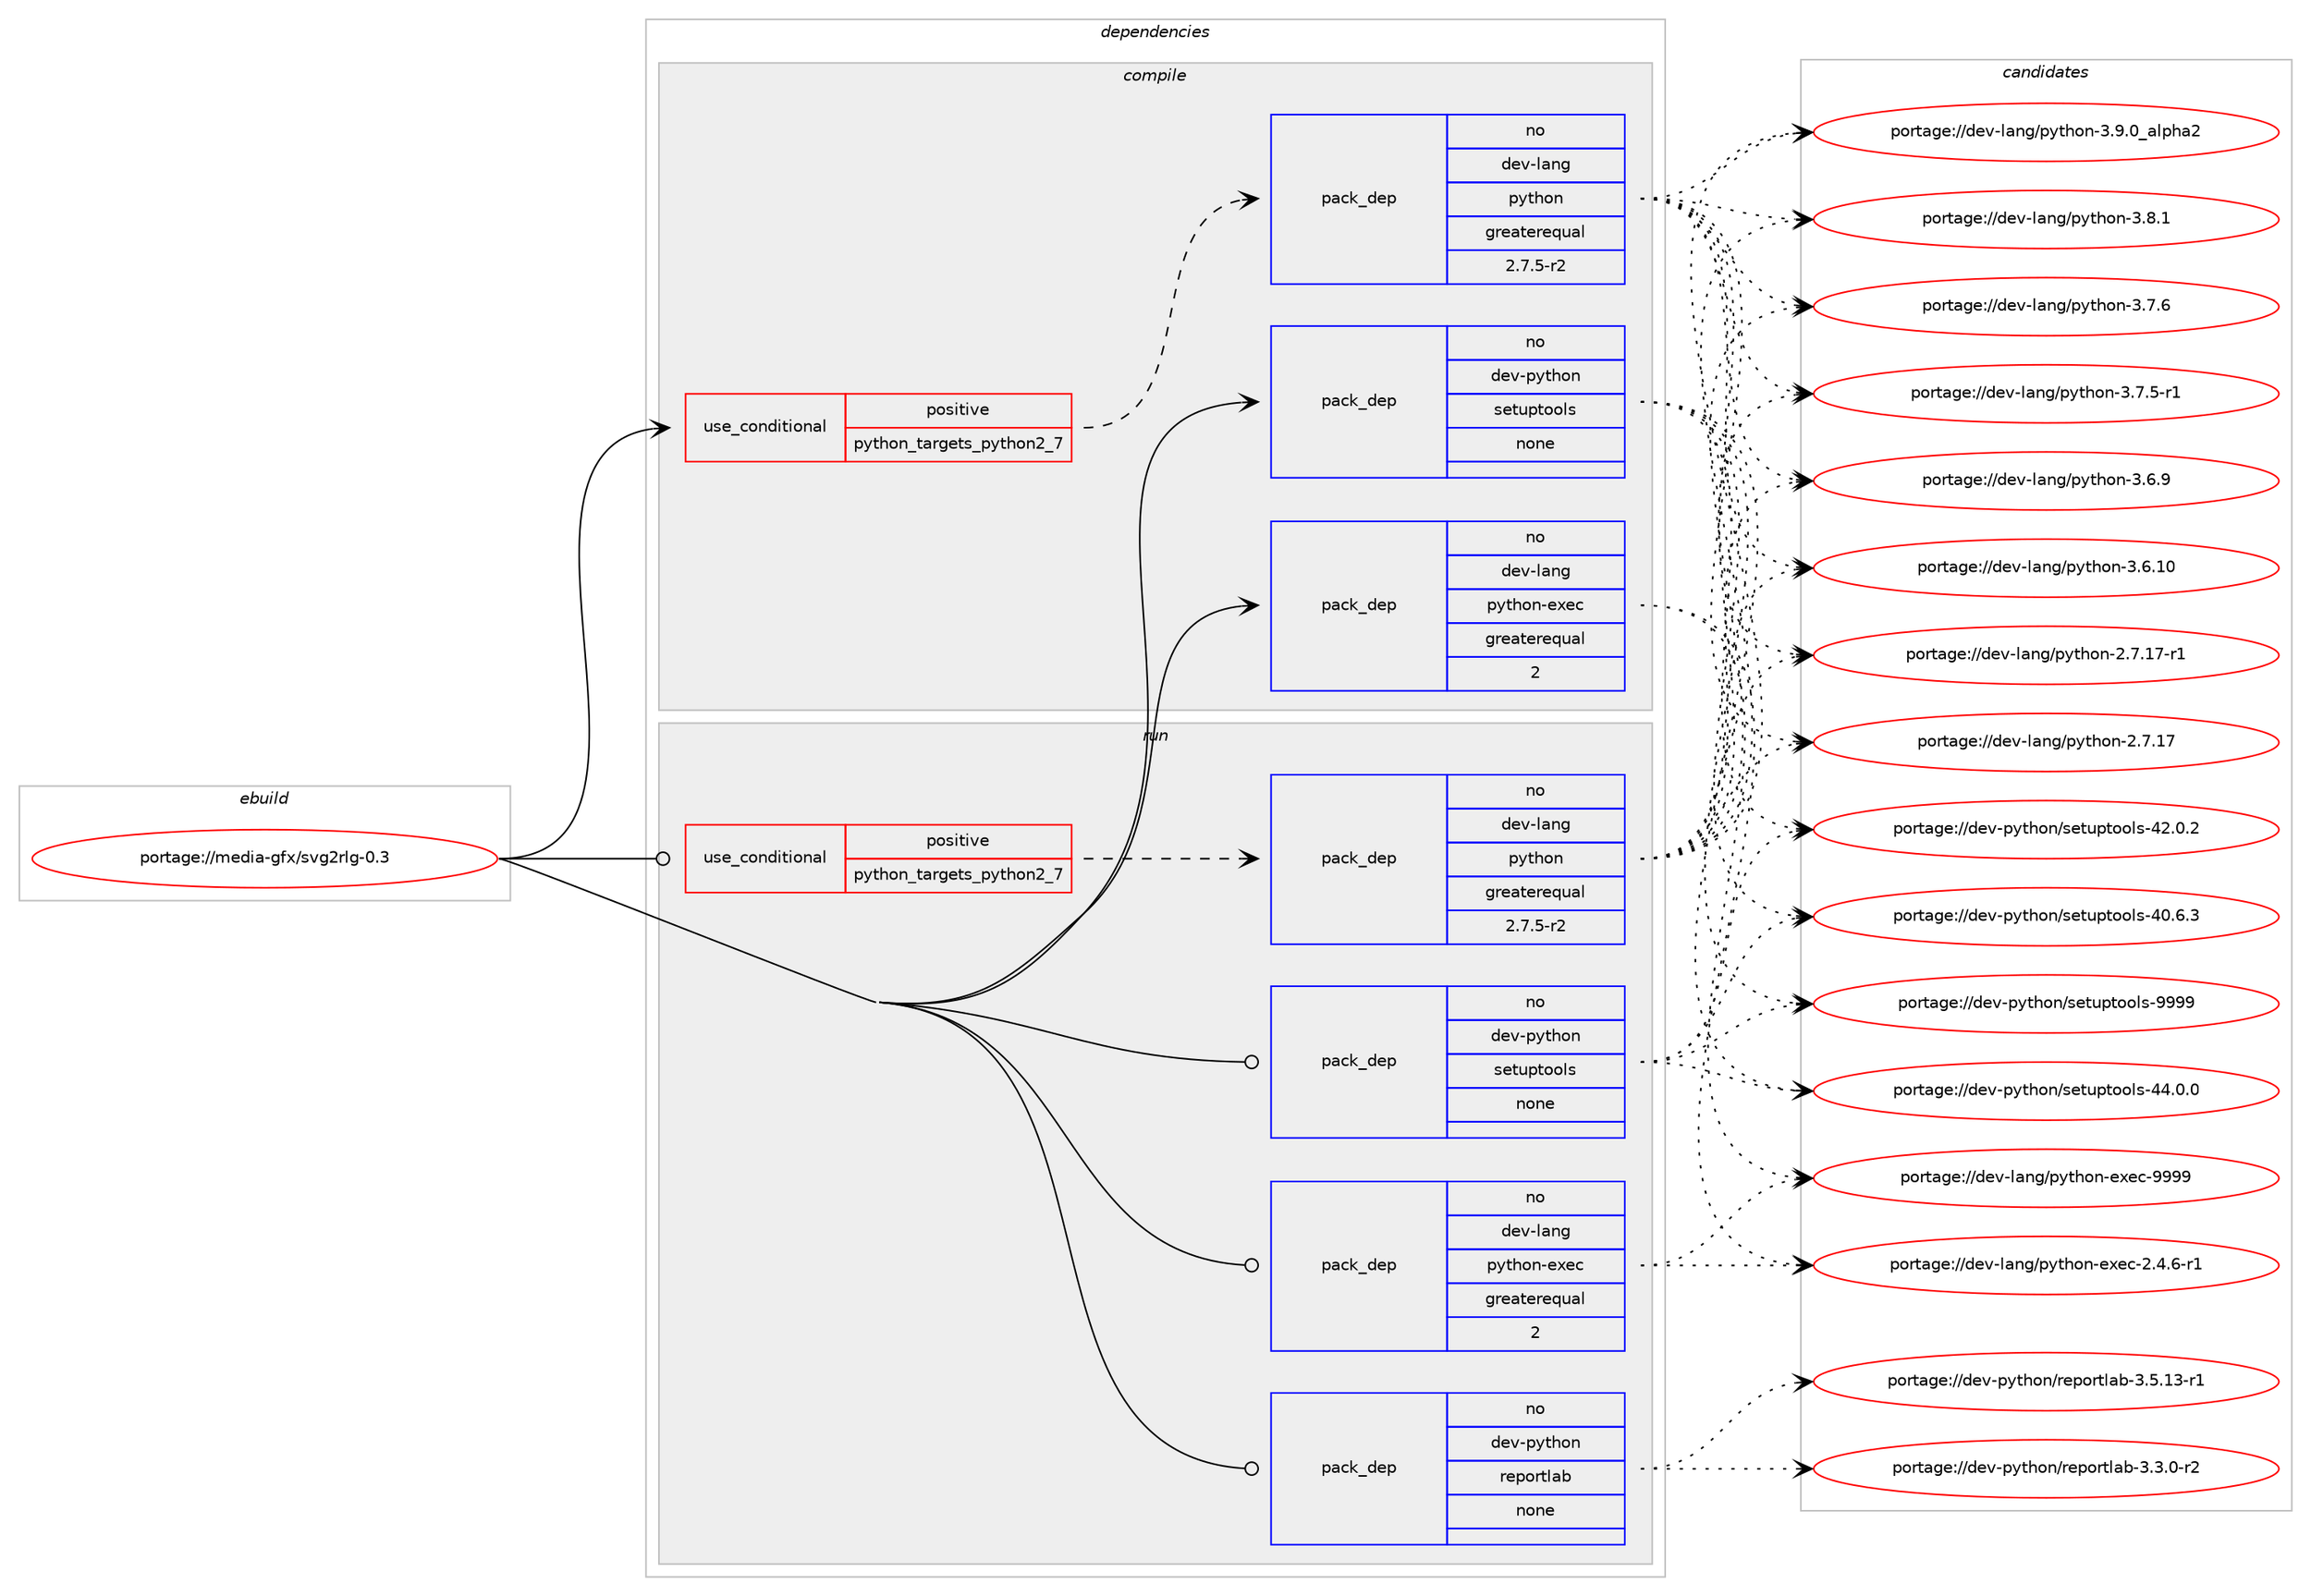 digraph prolog {

# *************
# Graph options
# *************

newrank=true;
concentrate=true;
compound=true;
graph [rankdir=LR,fontname=Helvetica,fontsize=10,ranksep=1.5];#, ranksep=2.5, nodesep=0.2];
edge  [arrowhead=vee];
node  [fontname=Helvetica,fontsize=10];

# **********
# The ebuild
# **********

subgraph cluster_leftcol {
color=gray;
rank=same;
label=<<i>ebuild</i>>;
id [label="portage://media-gfx/svg2rlg-0.3", color=red, width=4, href="../media-gfx/svg2rlg-0.3.svg"];
}

# ****************
# The dependencies
# ****************

subgraph cluster_midcol {
color=gray;
label=<<i>dependencies</i>>;
subgraph cluster_compile {
fillcolor="#eeeeee";
style=filled;
label=<<i>compile</i>>;
subgraph cond49980 {
dependency217487 [label=<<TABLE BORDER="0" CELLBORDER="1" CELLSPACING="0" CELLPADDING="4"><TR><TD ROWSPAN="3" CELLPADDING="10">use_conditional</TD></TR><TR><TD>positive</TD></TR><TR><TD>python_targets_python2_7</TD></TR></TABLE>>, shape=none, color=red];
subgraph pack164133 {
dependency217488 [label=<<TABLE BORDER="0" CELLBORDER="1" CELLSPACING="0" CELLPADDING="4" WIDTH="220"><TR><TD ROWSPAN="6" CELLPADDING="30">pack_dep</TD></TR><TR><TD WIDTH="110">no</TD></TR><TR><TD>dev-lang</TD></TR><TR><TD>python</TD></TR><TR><TD>greaterequal</TD></TR><TR><TD>2.7.5-r2</TD></TR></TABLE>>, shape=none, color=blue];
}
dependency217487:e -> dependency217488:w [weight=20,style="dashed",arrowhead="vee"];
}
id:e -> dependency217487:w [weight=20,style="solid",arrowhead="vee"];
subgraph pack164134 {
dependency217489 [label=<<TABLE BORDER="0" CELLBORDER="1" CELLSPACING="0" CELLPADDING="4" WIDTH="220"><TR><TD ROWSPAN="6" CELLPADDING="30">pack_dep</TD></TR><TR><TD WIDTH="110">no</TD></TR><TR><TD>dev-lang</TD></TR><TR><TD>python-exec</TD></TR><TR><TD>greaterequal</TD></TR><TR><TD>2</TD></TR></TABLE>>, shape=none, color=blue];
}
id:e -> dependency217489:w [weight=20,style="solid",arrowhead="vee"];
subgraph pack164135 {
dependency217490 [label=<<TABLE BORDER="0" CELLBORDER="1" CELLSPACING="0" CELLPADDING="4" WIDTH="220"><TR><TD ROWSPAN="6" CELLPADDING="30">pack_dep</TD></TR><TR><TD WIDTH="110">no</TD></TR><TR><TD>dev-python</TD></TR><TR><TD>setuptools</TD></TR><TR><TD>none</TD></TR><TR><TD></TD></TR></TABLE>>, shape=none, color=blue];
}
id:e -> dependency217490:w [weight=20,style="solid",arrowhead="vee"];
}
subgraph cluster_compileandrun {
fillcolor="#eeeeee";
style=filled;
label=<<i>compile and run</i>>;
}
subgraph cluster_run {
fillcolor="#eeeeee";
style=filled;
label=<<i>run</i>>;
subgraph cond49981 {
dependency217491 [label=<<TABLE BORDER="0" CELLBORDER="1" CELLSPACING="0" CELLPADDING="4"><TR><TD ROWSPAN="3" CELLPADDING="10">use_conditional</TD></TR><TR><TD>positive</TD></TR><TR><TD>python_targets_python2_7</TD></TR></TABLE>>, shape=none, color=red];
subgraph pack164136 {
dependency217492 [label=<<TABLE BORDER="0" CELLBORDER="1" CELLSPACING="0" CELLPADDING="4" WIDTH="220"><TR><TD ROWSPAN="6" CELLPADDING="30">pack_dep</TD></TR><TR><TD WIDTH="110">no</TD></TR><TR><TD>dev-lang</TD></TR><TR><TD>python</TD></TR><TR><TD>greaterequal</TD></TR><TR><TD>2.7.5-r2</TD></TR></TABLE>>, shape=none, color=blue];
}
dependency217491:e -> dependency217492:w [weight=20,style="dashed",arrowhead="vee"];
}
id:e -> dependency217491:w [weight=20,style="solid",arrowhead="odot"];
subgraph pack164137 {
dependency217493 [label=<<TABLE BORDER="0" CELLBORDER="1" CELLSPACING="0" CELLPADDING="4" WIDTH="220"><TR><TD ROWSPAN="6" CELLPADDING="30">pack_dep</TD></TR><TR><TD WIDTH="110">no</TD></TR><TR><TD>dev-lang</TD></TR><TR><TD>python-exec</TD></TR><TR><TD>greaterequal</TD></TR><TR><TD>2</TD></TR></TABLE>>, shape=none, color=blue];
}
id:e -> dependency217493:w [weight=20,style="solid",arrowhead="odot"];
subgraph pack164138 {
dependency217494 [label=<<TABLE BORDER="0" CELLBORDER="1" CELLSPACING="0" CELLPADDING="4" WIDTH="220"><TR><TD ROWSPAN="6" CELLPADDING="30">pack_dep</TD></TR><TR><TD WIDTH="110">no</TD></TR><TR><TD>dev-python</TD></TR><TR><TD>reportlab</TD></TR><TR><TD>none</TD></TR><TR><TD></TD></TR></TABLE>>, shape=none, color=blue];
}
id:e -> dependency217494:w [weight=20,style="solid",arrowhead="odot"];
subgraph pack164139 {
dependency217495 [label=<<TABLE BORDER="0" CELLBORDER="1" CELLSPACING="0" CELLPADDING="4" WIDTH="220"><TR><TD ROWSPAN="6" CELLPADDING="30">pack_dep</TD></TR><TR><TD WIDTH="110">no</TD></TR><TR><TD>dev-python</TD></TR><TR><TD>setuptools</TD></TR><TR><TD>none</TD></TR><TR><TD></TD></TR></TABLE>>, shape=none, color=blue];
}
id:e -> dependency217495:w [weight=20,style="solid",arrowhead="odot"];
}
}

# **************
# The candidates
# **************

subgraph cluster_choices {
rank=same;
color=gray;
label=<<i>candidates</i>>;

subgraph choice164133 {
color=black;
nodesep=1;
choice10010111845108971101034711212111610411111045514657464895971081121049750 [label="portage://dev-lang/python-3.9.0_alpha2", color=red, width=4,href="../dev-lang/python-3.9.0_alpha2.svg"];
choice100101118451089711010347112121116104111110455146564649 [label="portage://dev-lang/python-3.8.1", color=red, width=4,href="../dev-lang/python-3.8.1.svg"];
choice100101118451089711010347112121116104111110455146554654 [label="portage://dev-lang/python-3.7.6", color=red, width=4,href="../dev-lang/python-3.7.6.svg"];
choice1001011184510897110103471121211161041111104551465546534511449 [label="portage://dev-lang/python-3.7.5-r1", color=red, width=4,href="../dev-lang/python-3.7.5-r1.svg"];
choice100101118451089711010347112121116104111110455146544657 [label="portage://dev-lang/python-3.6.9", color=red, width=4,href="../dev-lang/python-3.6.9.svg"];
choice10010111845108971101034711212111610411111045514654464948 [label="portage://dev-lang/python-3.6.10", color=red, width=4,href="../dev-lang/python-3.6.10.svg"];
choice100101118451089711010347112121116104111110455046554649554511449 [label="portage://dev-lang/python-2.7.17-r1", color=red, width=4,href="../dev-lang/python-2.7.17-r1.svg"];
choice10010111845108971101034711212111610411111045504655464955 [label="portage://dev-lang/python-2.7.17", color=red, width=4,href="../dev-lang/python-2.7.17.svg"];
dependency217488:e -> choice10010111845108971101034711212111610411111045514657464895971081121049750:w [style=dotted,weight="100"];
dependency217488:e -> choice100101118451089711010347112121116104111110455146564649:w [style=dotted,weight="100"];
dependency217488:e -> choice100101118451089711010347112121116104111110455146554654:w [style=dotted,weight="100"];
dependency217488:e -> choice1001011184510897110103471121211161041111104551465546534511449:w [style=dotted,weight="100"];
dependency217488:e -> choice100101118451089711010347112121116104111110455146544657:w [style=dotted,weight="100"];
dependency217488:e -> choice10010111845108971101034711212111610411111045514654464948:w [style=dotted,weight="100"];
dependency217488:e -> choice100101118451089711010347112121116104111110455046554649554511449:w [style=dotted,weight="100"];
dependency217488:e -> choice10010111845108971101034711212111610411111045504655464955:w [style=dotted,weight="100"];
}
subgraph choice164134 {
color=black;
nodesep=1;
choice10010111845108971101034711212111610411111045101120101994557575757 [label="portage://dev-lang/python-exec-9999", color=red, width=4,href="../dev-lang/python-exec-9999.svg"];
choice10010111845108971101034711212111610411111045101120101994550465246544511449 [label="portage://dev-lang/python-exec-2.4.6-r1", color=red, width=4,href="../dev-lang/python-exec-2.4.6-r1.svg"];
dependency217489:e -> choice10010111845108971101034711212111610411111045101120101994557575757:w [style=dotted,weight="100"];
dependency217489:e -> choice10010111845108971101034711212111610411111045101120101994550465246544511449:w [style=dotted,weight="100"];
}
subgraph choice164135 {
color=black;
nodesep=1;
choice10010111845112121116104111110471151011161171121161111111081154557575757 [label="portage://dev-python/setuptools-9999", color=red, width=4,href="../dev-python/setuptools-9999.svg"];
choice100101118451121211161041111104711510111611711211611111110811545525246484648 [label="portage://dev-python/setuptools-44.0.0", color=red, width=4,href="../dev-python/setuptools-44.0.0.svg"];
choice100101118451121211161041111104711510111611711211611111110811545525046484650 [label="portage://dev-python/setuptools-42.0.2", color=red, width=4,href="../dev-python/setuptools-42.0.2.svg"];
choice100101118451121211161041111104711510111611711211611111110811545524846544651 [label="portage://dev-python/setuptools-40.6.3", color=red, width=4,href="../dev-python/setuptools-40.6.3.svg"];
dependency217490:e -> choice10010111845112121116104111110471151011161171121161111111081154557575757:w [style=dotted,weight="100"];
dependency217490:e -> choice100101118451121211161041111104711510111611711211611111110811545525246484648:w [style=dotted,weight="100"];
dependency217490:e -> choice100101118451121211161041111104711510111611711211611111110811545525046484650:w [style=dotted,weight="100"];
dependency217490:e -> choice100101118451121211161041111104711510111611711211611111110811545524846544651:w [style=dotted,weight="100"];
}
subgraph choice164136 {
color=black;
nodesep=1;
choice10010111845108971101034711212111610411111045514657464895971081121049750 [label="portage://dev-lang/python-3.9.0_alpha2", color=red, width=4,href="../dev-lang/python-3.9.0_alpha2.svg"];
choice100101118451089711010347112121116104111110455146564649 [label="portage://dev-lang/python-3.8.1", color=red, width=4,href="../dev-lang/python-3.8.1.svg"];
choice100101118451089711010347112121116104111110455146554654 [label="portage://dev-lang/python-3.7.6", color=red, width=4,href="../dev-lang/python-3.7.6.svg"];
choice1001011184510897110103471121211161041111104551465546534511449 [label="portage://dev-lang/python-3.7.5-r1", color=red, width=4,href="../dev-lang/python-3.7.5-r1.svg"];
choice100101118451089711010347112121116104111110455146544657 [label="portage://dev-lang/python-3.6.9", color=red, width=4,href="../dev-lang/python-3.6.9.svg"];
choice10010111845108971101034711212111610411111045514654464948 [label="portage://dev-lang/python-3.6.10", color=red, width=4,href="../dev-lang/python-3.6.10.svg"];
choice100101118451089711010347112121116104111110455046554649554511449 [label="portage://dev-lang/python-2.7.17-r1", color=red, width=4,href="../dev-lang/python-2.7.17-r1.svg"];
choice10010111845108971101034711212111610411111045504655464955 [label="portage://dev-lang/python-2.7.17", color=red, width=4,href="../dev-lang/python-2.7.17.svg"];
dependency217492:e -> choice10010111845108971101034711212111610411111045514657464895971081121049750:w [style=dotted,weight="100"];
dependency217492:e -> choice100101118451089711010347112121116104111110455146564649:w [style=dotted,weight="100"];
dependency217492:e -> choice100101118451089711010347112121116104111110455146554654:w [style=dotted,weight="100"];
dependency217492:e -> choice1001011184510897110103471121211161041111104551465546534511449:w [style=dotted,weight="100"];
dependency217492:e -> choice100101118451089711010347112121116104111110455146544657:w [style=dotted,weight="100"];
dependency217492:e -> choice10010111845108971101034711212111610411111045514654464948:w [style=dotted,weight="100"];
dependency217492:e -> choice100101118451089711010347112121116104111110455046554649554511449:w [style=dotted,weight="100"];
dependency217492:e -> choice10010111845108971101034711212111610411111045504655464955:w [style=dotted,weight="100"];
}
subgraph choice164137 {
color=black;
nodesep=1;
choice10010111845108971101034711212111610411111045101120101994557575757 [label="portage://dev-lang/python-exec-9999", color=red, width=4,href="../dev-lang/python-exec-9999.svg"];
choice10010111845108971101034711212111610411111045101120101994550465246544511449 [label="portage://dev-lang/python-exec-2.4.6-r1", color=red, width=4,href="../dev-lang/python-exec-2.4.6-r1.svg"];
dependency217493:e -> choice10010111845108971101034711212111610411111045101120101994557575757:w [style=dotted,weight="100"];
dependency217493:e -> choice10010111845108971101034711212111610411111045101120101994550465246544511449:w [style=dotted,weight="100"];
}
subgraph choice164138 {
color=black;
nodesep=1;
choice10010111845112121116104111110471141011121111141161089798455146534649514511449 [label="portage://dev-python/reportlab-3.5.13-r1", color=red, width=4,href="../dev-python/reportlab-3.5.13-r1.svg"];
choice100101118451121211161041111104711410111211111411610897984551465146484511450 [label="portage://dev-python/reportlab-3.3.0-r2", color=red, width=4,href="../dev-python/reportlab-3.3.0-r2.svg"];
dependency217494:e -> choice10010111845112121116104111110471141011121111141161089798455146534649514511449:w [style=dotted,weight="100"];
dependency217494:e -> choice100101118451121211161041111104711410111211111411610897984551465146484511450:w [style=dotted,weight="100"];
}
subgraph choice164139 {
color=black;
nodesep=1;
choice10010111845112121116104111110471151011161171121161111111081154557575757 [label="portage://dev-python/setuptools-9999", color=red, width=4,href="../dev-python/setuptools-9999.svg"];
choice100101118451121211161041111104711510111611711211611111110811545525246484648 [label="portage://dev-python/setuptools-44.0.0", color=red, width=4,href="../dev-python/setuptools-44.0.0.svg"];
choice100101118451121211161041111104711510111611711211611111110811545525046484650 [label="portage://dev-python/setuptools-42.0.2", color=red, width=4,href="../dev-python/setuptools-42.0.2.svg"];
choice100101118451121211161041111104711510111611711211611111110811545524846544651 [label="portage://dev-python/setuptools-40.6.3", color=red, width=4,href="../dev-python/setuptools-40.6.3.svg"];
dependency217495:e -> choice10010111845112121116104111110471151011161171121161111111081154557575757:w [style=dotted,weight="100"];
dependency217495:e -> choice100101118451121211161041111104711510111611711211611111110811545525246484648:w [style=dotted,weight="100"];
dependency217495:e -> choice100101118451121211161041111104711510111611711211611111110811545525046484650:w [style=dotted,weight="100"];
dependency217495:e -> choice100101118451121211161041111104711510111611711211611111110811545524846544651:w [style=dotted,weight="100"];
}
}

}
